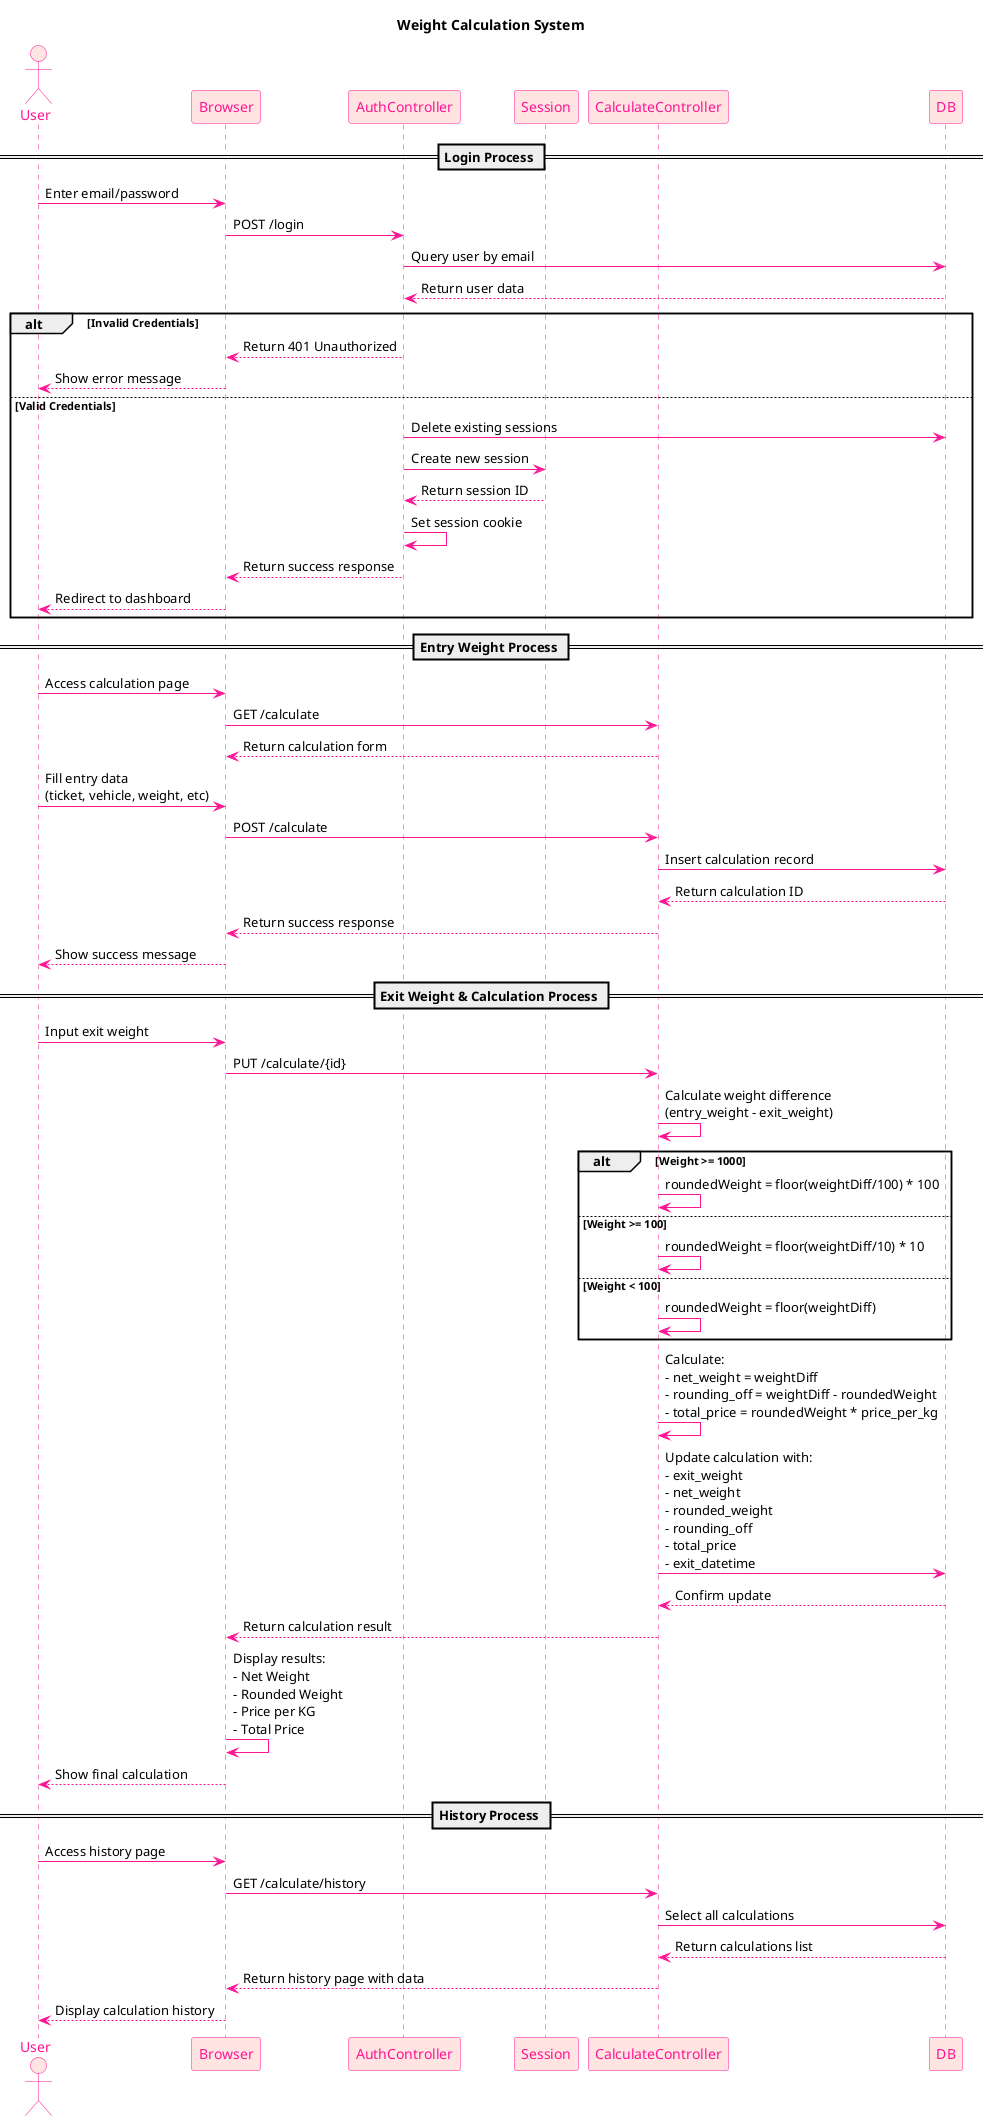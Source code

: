 @startuml

skinparam sequence {
    ArrowColor DeepPink
    ActorBorderColor DeepPink
    LifeLineBorderColor DeepPink
    LifeLineBackgroundColor #ffe4e1
    
    ParticipantBorderColor DeepPink
    ParticipantBackgroundColor #ffe4e1
    ParticipantFontColor DeepPink
    
    ActorBackgroundColor #ffe4e1
    ActorFontColor DeepPink
}

title Weight Calculation System

actor User
participant Browser
participant AuthController
participant Session
participant CalculateController
participant DB

== Login Process ==

User -> Browser: Enter email/password
Browser -> AuthController: POST /login

AuthController -> DB: Query user by email
DB --> AuthController: Return user data

alt Invalid Credentials
    AuthController --> Browser: Return 401 Unauthorized
    Browser --> User: Show error message
else Valid Credentials
    AuthController -> DB: Delete existing sessions
    AuthController -> Session: Create new session
    Session --> AuthController: Return session ID
    AuthController -> AuthController: Set session cookie
    AuthController --> Browser: Return success response
    Browser --> User: Redirect to dashboard
end

== Entry Weight Process ==

User -> Browser: Access calculation page
Browser -> CalculateController: GET /calculate
CalculateController --> Browser: Return calculation form

User -> Browser: Fill entry data\n(ticket, vehicle, weight, etc)
Browser -> CalculateController: POST /calculate

CalculateController -> DB: Insert calculation record
DB --> CalculateController: Return calculation ID
CalculateController --> Browser: Return success response
Browser --> User: Show success message

== Exit Weight & Calculation Process ==

User -> Browser: Input exit weight
Browser -> CalculateController: PUT /calculate/{id}

CalculateController -> CalculateController: Calculate weight difference\n(entry_weight - exit_weight)

alt Weight >= 1000
    CalculateController -> CalculateController: roundedWeight = floor(weightDiff/100) * 100
else Weight >= 100
    CalculateController -> CalculateController: roundedWeight = floor(weightDiff/10) * 10
else Weight < 100
    CalculateController -> CalculateController: roundedWeight = floor(weightDiff)
end

CalculateController -> CalculateController: Calculate:\n- net_weight = weightDiff\n- rounding_off = weightDiff - roundedWeight\n- total_price = roundedWeight * price_per_kg

CalculateController -> DB: Update calculation with:\n- exit_weight\n- net_weight\n- rounded_weight\n- rounding_off\n- total_price\n- exit_datetime
DB --> CalculateController: Confirm update

CalculateController --> Browser: Return calculation result
Browser -> Browser: Display results:\n- Net Weight\n- Rounded Weight\n- Price per KG\n- Total Price
Browser --> User: Show final calculation

== History Process ==

User -> Browser: Access history page
Browser -> CalculateController: GET /calculate/history

CalculateController -> DB: Select all calculations
DB --> CalculateController: Return calculations list

CalculateController --> Browser: Return history page with data
Browser --> User: Display calculation history

@enduml
